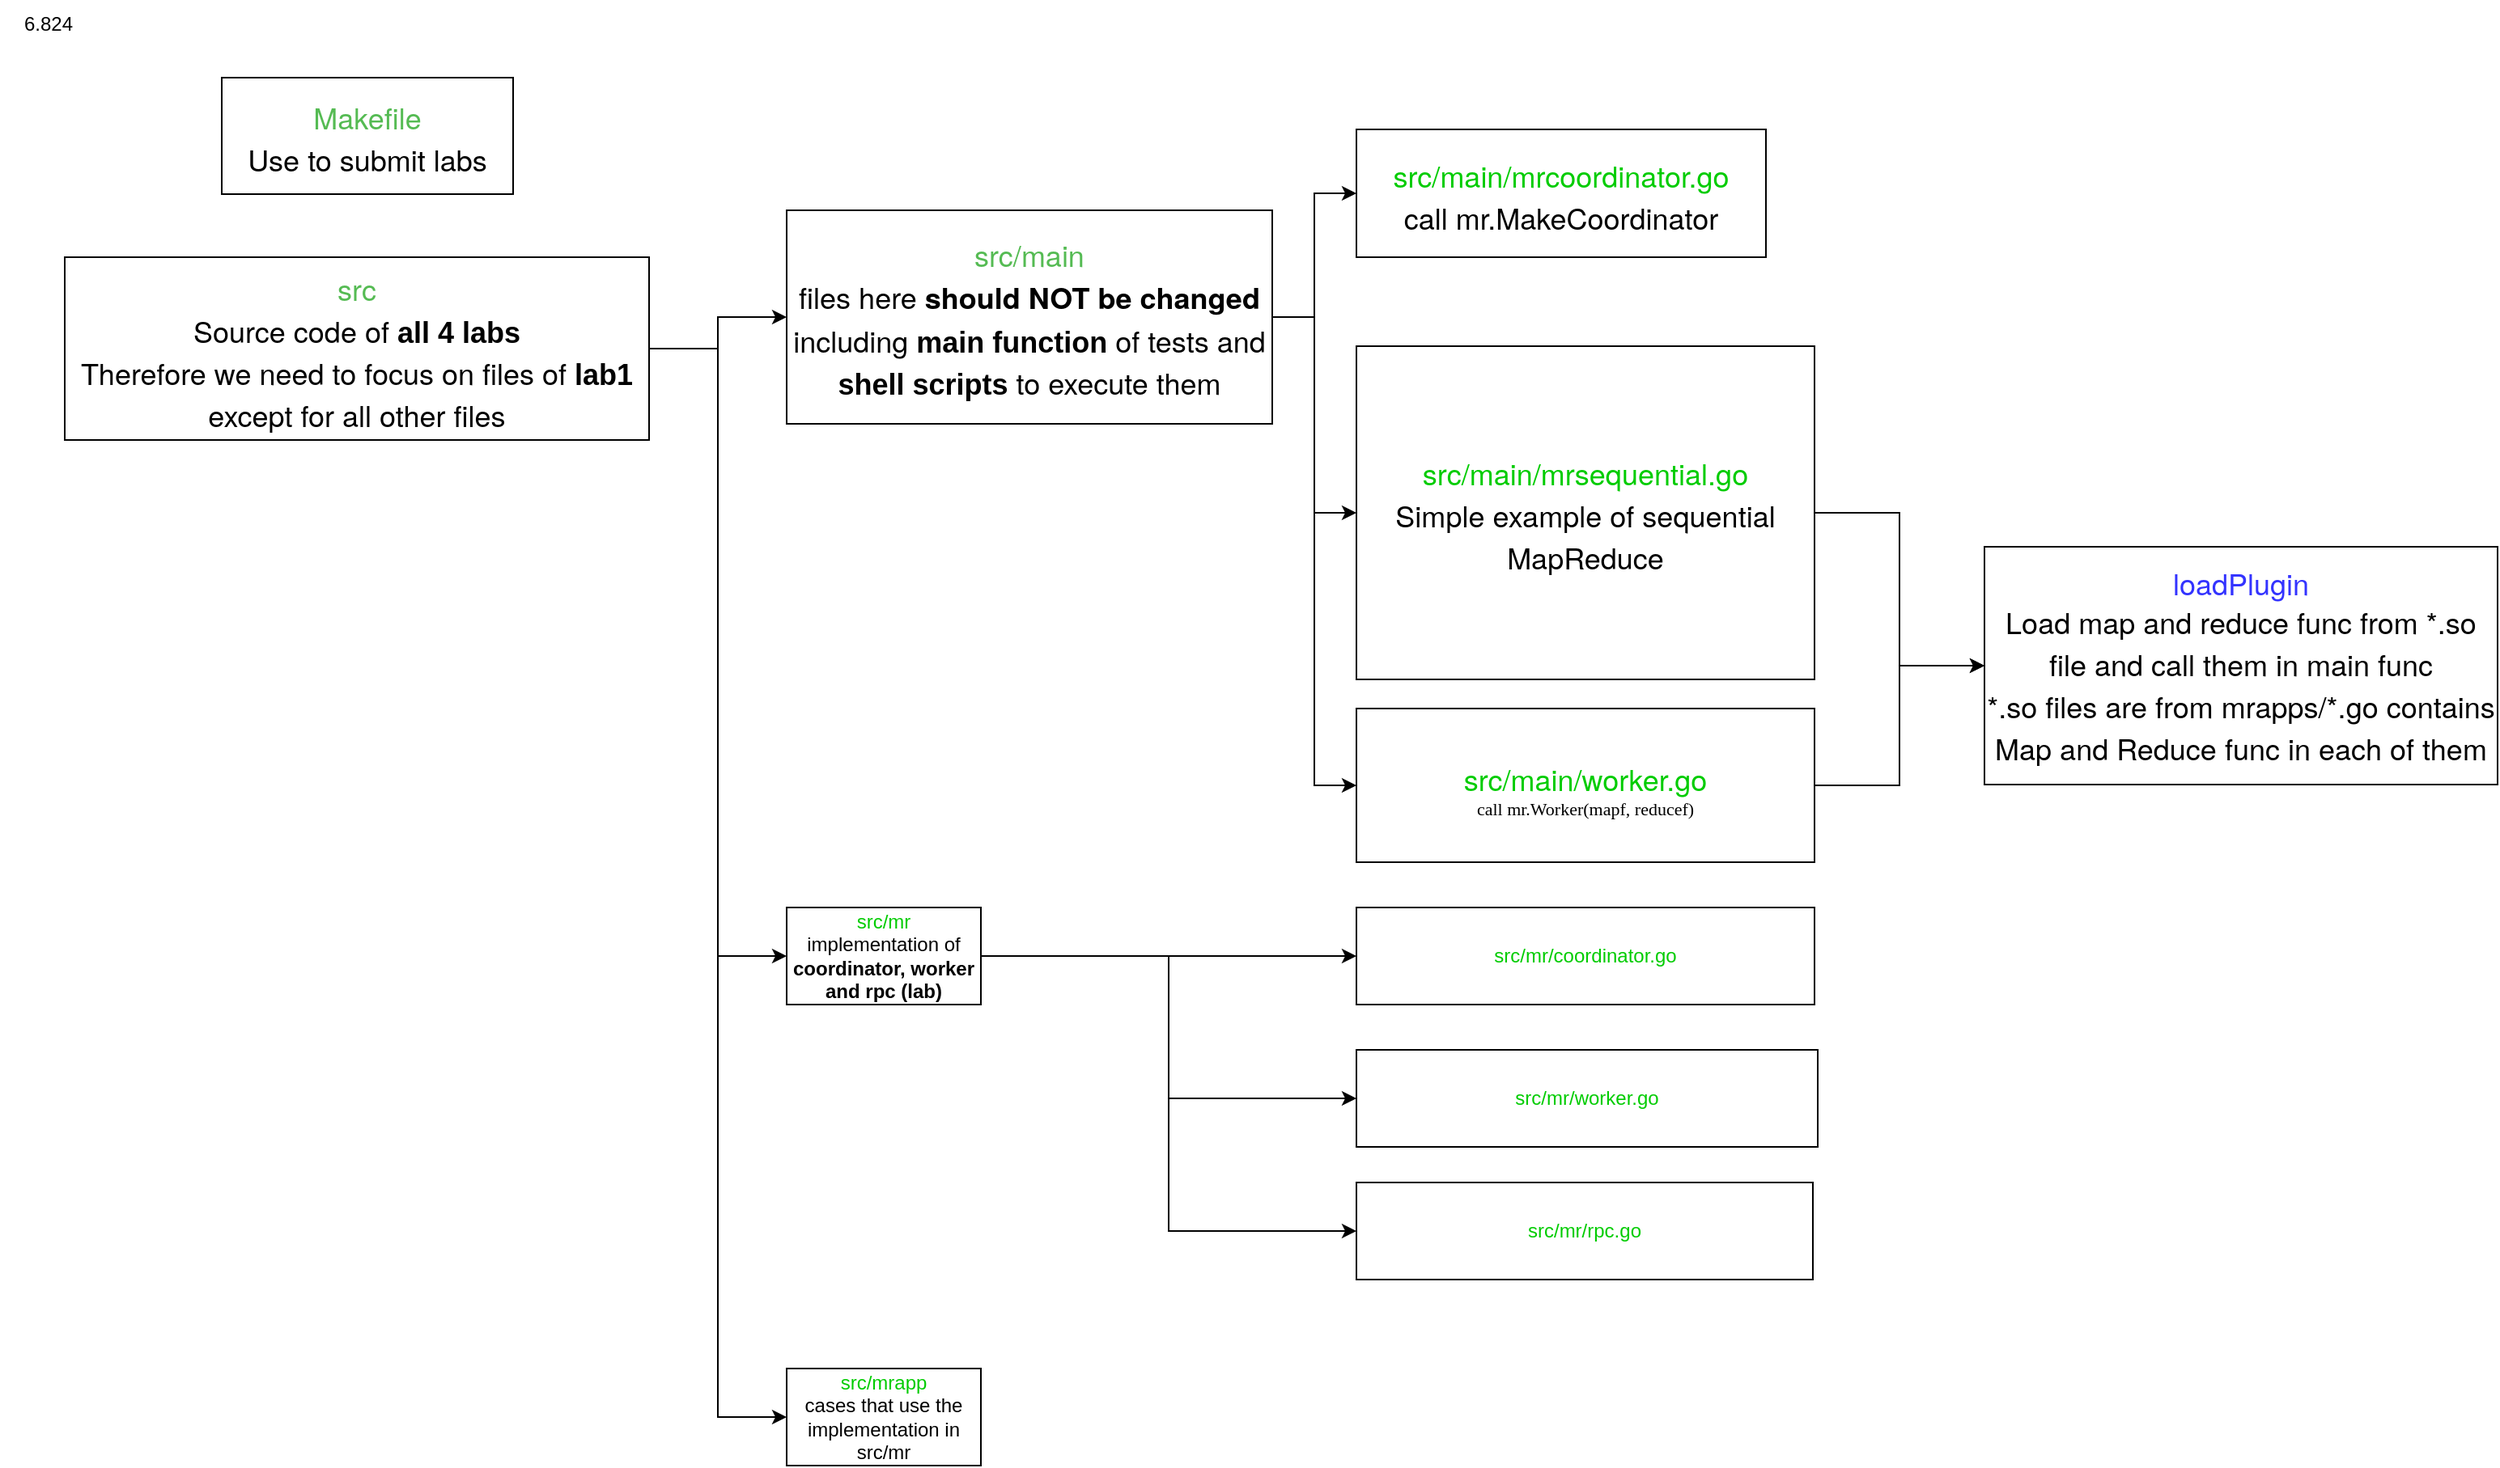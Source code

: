 <mxfile border="50" scale="3" compressed="false" locked="false" version="24.7.13">
  <diagram name="Blank" id="YmL12bMKpDGza6XwsDPr">
    <mxGraphModel dx="954" dy="675" grid="0" gridSize="10" guides="1" tooltips="1" connect="1" arrows="1" fold="1" page="0" pageScale="1" pageWidth="827" pageHeight="1169" background="none" math="1" shadow="0">
      <root>
        <mxCell id="X5NqExCQtvZxIxQ7pmgY-0" />
        <mxCell id="1" parent="X5NqExCQtvZxIxQ7pmgY-0" />
        <mxCell id="5Ag0eonphYoylYQVg6lO-1" value="&lt;p style=&quot;margin: 0.0px 0.0px 0.0px 0.0px; font: 18.0px &#39;Helvetica Neue&#39;; color: #55bb53&quot;&gt;Makefile&lt;/p&gt;&lt;p style=&quot;margin: 0.0px 0.0px 0.0px 0.0px; font: 18.0px &#39;Helvetica Neue&#39;; color: #000000&quot;&gt;Use to submit labs&lt;/p&gt;" style="rounded=0;whiteSpace=wrap;html=1;" parent="1" vertex="1">
          <mxGeometry x="196" y="178" width="180" height="72" as="geometry" />
        </mxCell>
        <mxCell id="5Ag0eonphYoylYQVg6lO-9" style="edgeStyle=orthogonalEdgeStyle;rounded=0;orthogonalLoop=1;jettySize=auto;html=1;entryX=0;entryY=0.5;entryDx=0;entryDy=0;" parent="1" source="5Ag0eonphYoylYQVg6lO-4" target="5Ag0eonphYoylYQVg6lO-8" edge="1">
          <mxGeometry relative="1" as="geometry" />
        </mxCell>
        <mxCell id="3eQM3ifyqoMQTWc-BdJP-3" style="edgeStyle=orthogonalEdgeStyle;rounded=0;orthogonalLoop=1;jettySize=auto;html=1;entryX=0;entryY=0.5;entryDx=0;entryDy=0;" edge="1" parent="1" source="5Ag0eonphYoylYQVg6lO-4" target="3eQM3ifyqoMQTWc-BdJP-2">
          <mxGeometry relative="1" as="geometry" />
        </mxCell>
        <mxCell id="3eQM3ifyqoMQTWc-BdJP-12" style="edgeStyle=orthogonalEdgeStyle;rounded=0;orthogonalLoop=1;jettySize=auto;html=1;entryX=0;entryY=0.5;entryDx=0;entryDy=0;" edge="1" parent="1" source="5Ag0eonphYoylYQVg6lO-4" target="3eQM3ifyqoMQTWc-BdJP-11">
          <mxGeometry relative="1" as="geometry" />
        </mxCell>
        <mxCell id="5Ag0eonphYoylYQVg6lO-4" value="&lt;p style=&quot;margin: 0px; font-style: normal; font-variant-caps: normal; font-stretch: normal; font-size: 18px; line-height: normal; font-family: &amp;quot;Helvetica Neue&amp;quot;; font-size-adjust: none; font-kerning: auto; font-variant-alternates: normal; font-variant-ligatures: normal; font-variant-numeric: normal; font-variant-east-asian: normal; font-variant-position: normal; font-variant-emoji: normal; font-feature-settings: normal; font-optical-sizing: auto; font-variation-settings: normal; color: rgb(85, 187, 83);&quot;&gt;src&lt;/p&gt;&lt;p style=&quot;margin: 0px; font-style: normal; font-variant-caps: normal; font-stretch: normal; font-size: 18px; line-height: normal; font-family: &amp;quot;Helvetica Neue&amp;quot;; font-size-adjust: none; font-kerning: auto; font-variant-alternates: normal; font-variant-ligatures: normal; font-variant-numeric: normal; font-variant-east-asian: normal; font-variant-position: normal; font-variant-emoji: normal; font-feature-settings: normal; font-optical-sizing: auto; font-variation-settings: normal;&quot;&gt;Source code of &lt;span style=&quot;font-style: normal; font-variant-caps: normal; font-stretch: normal; line-height: normal; font-family: Helvetica; font-size-adjust: none; font-kerning: auto; font-variant-alternates: normal; font-variant-ligatures: normal; font-variant-numeric: normal; font-variant-east-asian: normal; font-variant-position: normal; font-variant-emoji: normal; font-feature-settings: normal; font-optical-sizing: auto; font-variation-settings: normal;&quot;&gt;&lt;b&gt;all 4 labs&lt;/b&gt;&lt;/span&gt;&lt;/p&gt;&lt;p style=&quot;margin: 0px; font-style: normal; font-variant-caps: normal; font-stretch: normal; font-size: 18px; line-height: normal; font-family: &amp;quot;Helvetica Neue&amp;quot;; font-size-adjust: none; font-kerning: auto; font-variant-alternates: normal; font-variant-ligatures: normal; font-variant-numeric: normal; font-variant-east-asian: normal; font-variant-position: normal; font-variant-emoji: normal; font-feature-settings: normal; font-optical-sizing: auto; font-variation-settings: normal;&quot;&gt;Therefore we need to focus on files of &lt;span style=&quot;font-style: normal; font-variant-caps: normal; font-stretch: normal; line-height: normal; font-family: Helvetica; font-size-adjust: none; font-kerning: auto; font-variant-alternates: normal; font-variant-ligatures: normal; font-variant-numeric: normal; font-variant-east-asian: normal; font-variant-position: normal; font-variant-emoji: normal; font-feature-settings: normal; font-optical-sizing: auto; font-variation-settings: normal;&quot;&gt;&lt;b&gt;lab1&lt;/b&gt;&lt;/span&gt; except for all other files&lt;/p&gt;" style="rounded=0;whiteSpace=wrap;html=1;" parent="1" vertex="1">
          <mxGeometry x="99" y="289" width="361" height="113" as="geometry" />
        </mxCell>
        <mxCell id="5Ag0eonphYoylYQVg6lO-7" value="6.824" style="text;html=1;align=center;verticalAlign=middle;whiteSpace=wrap;rounded=0;" parent="1" vertex="1">
          <mxGeometry x="59" y="130" width="60" height="30" as="geometry" />
        </mxCell>
        <mxCell id="5Ag0eonphYoylYQVg6lO-13" style="edgeStyle=orthogonalEdgeStyle;rounded=0;orthogonalLoop=1;jettySize=auto;html=1;entryX=0;entryY=0.5;entryDx=0;entryDy=0;" parent="1" source="5Ag0eonphYoylYQVg6lO-8" target="5Ag0eonphYoylYQVg6lO-10" edge="1">
          <mxGeometry relative="1" as="geometry" />
        </mxCell>
        <mxCell id="5Ag0eonphYoylYQVg6lO-14" style="edgeStyle=orthogonalEdgeStyle;rounded=0;orthogonalLoop=1;jettySize=auto;html=1;entryX=0;entryY=0.5;entryDx=0;entryDy=0;" parent="1" source="5Ag0eonphYoylYQVg6lO-8" target="5Ag0eonphYoylYQVg6lO-12" edge="1">
          <mxGeometry relative="1" as="geometry" />
        </mxCell>
        <mxCell id="5Ag0eonphYoylYQVg6lO-20" style="edgeStyle=orthogonalEdgeStyle;rounded=0;orthogonalLoop=1;jettySize=auto;html=1;entryX=0;entryY=0.5;entryDx=0;entryDy=0;" parent="1" source="5Ag0eonphYoylYQVg6lO-8" target="5Ag0eonphYoylYQVg6lO-19" edge="1">
          <mxGeometry relative="1" as="geometry" />
        </mxCell>
        <mxCell id="5Ag0eonphYoylYQVg6lO-8" value="&lt;p style=&quot;margin: 0px; font-style: normal; font-variant-caps: normal; font-stretch: normal; font-size: 18px; line-height: normal; font-family: &amp;quot;Helvetica Neue&amp;quot;; font-size-adjust: none; font-kerning: auto; font-variant-alternates: normal; font-variant-ligatures: normal; font-variant-numeric: normal; font-variant-east-asian: normal; font-variant-position: normal; font-variant-emoji: normal; font-feature-settings: normal; font-optical-sizing: auto; font-variation-settings: normal; color: rgb(85, 187, 83);&quot;&gt;src/main&lt;/p&gt;&lt;p style=&quot;margin: 0px; font-style: normal; font-variant-caps: normal; font-stretch: normal; font-size: 18px; line-height: normal; font-family: &amp;quot;Helvetica Neue&amp;quot;; font-size-adjust: none; font-kerning: auto; font-variant-alternates: normal; font-variant-ligatures: normal; font-variant-numeric: normal; font-variant-east-asian: normal; font-variant-position: normal; font-variant-emoji: normal; font-feature-settings: normal; font-optical-sizing: auto; font-variation-settings: normal;&quot;&gt;files here&amp;nbsp;&lt;b&gt;should NOT be changed&lt;/b&gt;&lt;/p&gt;&lt;p style=&quot;margin: 0px; font-style: normal; font-variant-caps: normal; font-stretch: normal; font-size: 18px; line-height: normal; font-family: &amp;quot;Helvetica Neue&amp;quot;; font-size-adjust: none; font-kerning: auto; font-variant-alternates: normal; font-variant-ligatures: normal; font-variant-numeric: normal; font-variant-east-asian: normal; font-variant-position: normal; font-variant-emoji: normal; font-feature-settings: normal; font-optical-sizing: auto; font-variation-settings: normal;&quot;&gt;including &lt;span style=&quot;font-style: normal; font-variant-caps: normal; font-stretch: normal; line-height: normal; font-family: Helvetica; font-size-adjust: none; font-kerning: auto; font-variant-alternates: normal; font-variant-ligatures: normal; font-variant-numeric: normal; font-variant-east-asian: normal; font-variant-position: normal; font-variant-emoji: normal; font-feature-settings: normal; font-optical-sizing: auto; font-variation-settings: normal;&quot;&gt;&lt;b&gt;main function&lt;/b&gt;&lt;/span&gt; of tests and &lt;span style=&quot;font-style: normal; font-variant-caps: normal; font-stretch: normal; line-height: normal; font-family: Helvetica; font-size-adjust: none; font-kerning: auto; font-variant-alternates: normal; font-variant-ligatures: normal; font-variant-numeric: normal; font-variant-east-asian: normal; font-variant-position: normal; font-variant-emoji: normal; font-feature-settings: normal; font-optical-sizing: auto; font-variation-settings: normal;&quot;&gt;&lt;b&gt;shell scripts &lt;/b&gt;&lt;/span&gt;to execute them&lt;/p&gt;" style="rounded=0;whiteSpace=wrap;html=1;" parent="1" vertex="1">
          <mxGeometry x="545" y="260" width="300" height="132" as="geometry" />
        </mxCell>
        <mxCell id="5Ag0eonphYoylYQVg6lO-10" value="&lt;p style=&quot;margin: 0px; font-style: normal; font-variant-caps: normal; font-stretch: normal; font-size: 18px; line-height: normal; font-family: &amp;quot;Helvetica Neue&amp;quot;; font-size-adjust: none; font-kerning: auto; font-variant-alternates: normal; font-variant-ligatures: normal; font-variant-numeric: normal; font-variant-east-asian: normal; font-variant-position: normal; font-variant-emoji: normal; font-feature-settings: normal; font-optical-sizing: auto; font-variation-settings: normal;&quot;&gt;&lt;font color=&quot;#00cc00&quot;&gt;src/main/mrcoordinator.go&lt;/font&gt;&lt;/p&gt;&lt;p style=&quot;margin: 0px; font-style: normal; font-variant-caps: normal; font-stretch: normal; font-size: 18px; line-height: normal; font-family: &amp;quot;Helvetica Neue&amp;quot;; font-size-adjust: none; font-kerning: auto; font-variant-alternates: normal; font-variant-ligatures: normal; font-variant-numeric: normal; font-variant-east-asian: normal; font-variant-position: normal; font-variant-emoji: normal; font-feature-settings: normal; font-optical-sizing: auto; font-variation-settings: normal;&quot;&gt;call mr.MakeCoordinator&lt;/p&gt;" style="rounded=0;whiteSpace=wrap;html=1;" parent="1" vertex="1">
          <mxGeometry x="897" y="210" width="253" height="79" as="geometry" />
        </mxCell>
        <mxCell id="5Ag0eonphYoylYQVg6lO-24" style="edgeStyle=orthogonalEdgeStyle;rounded=0;orthogonalLoop=1;jettySize=auto;html=1;entryX=0;entryY=0.5;entryDx=0;entryDy=0;" parent="1" source="5Ag0eonphYoylYQVg6lO-12" target="5Ag0eonphYoylYQVg6lO-16" edge="1">
          <mxGeometry relative="1" as="geometry" />
        </mxCell>
        <mxCell id="5Ag0eonphYoylYQVg6lO-12" value="&lt;p style=&quot;margin: 0px; font-style: normal; font-variant-caps: normal; font-stretch: normal; font-size: 18px; line-height: normal; font-family: &amp;quot;Helvetica Neue&amp;quot;; font-size-adjust: none; font-kerning: auto; font-variant-alternates: normal; font-variant-ligatures: normal; font-variant-numeric: normal; font-variant-east-asian: normal; font-variant-position: normal; font-variant-emoji: normal; font-feature-settings: normal; font-optical-sizing: auto; font-variation-settings: normal;&quot;&gt;&lt;font color=&quot;#00cc00&quot;&gt;src/main/mrsequential.go&lt;/font&gt;&lt;/p&gt;&lt;p style=&quot;margin: 0px; font-style: normal; font-variant-caps: normal; font-stretch: normal; font-size: 18px; line-height: normal; font-family: &amp;quot;Helvetica Neue&amp;quot;; font-size-adjust: none; font-kerning: auto; font-variant-alternates: normal; font-variant-ligatures: normal; font-variant-numeric: normal; font-variant-east-asian: normal; font-variant-position: normal; font-variant-emoji: normal; font-feature-settings: normal; font-optical-sizing: auto; font-variation-settings: normal;&quot;&gt;Simple example of sequential MapReduce&lt;/p&gt;" style="rounded=0;whiteSpace=wrap;html=1;" parent="1" vertex="1">
          <mxGeometry x="897" y="344" width="283" height="206" as="geometry" />
        </mxCell>
        <mxCell id="5Ag0eonphYoylYQVg6lO-16" value="&lt;span style=&quot;caret-color: rgb(0, 204, 0); font-family: &amp;quot;Helvetica Neue&amp;quot;; font-size: 18px;&quot;&gt;&lt;font color=&quot;#3333ff&quot;&gt;loadPlugin&lt;/font&gt;&lt;/span&gt;&lt;br&gt;&lt;div&gt;&lt;p style=&quot;margin: 0px; font-stretch: normal; font-size: 18px; line-height: normal; font-family: &amp;quot;Helvetica Neue&amp;quot;; font-size-adjust: none; font-kerning: auto; font-variant-alternates: normal; font-variant-ligatures: normal; font-variant-numeric: normal; font-variant-east-asian: normal; font-variant-position: normal; font-feature-settings: normal; font-optical-sizing: auto; font-variation-settings: normal;&quot;&gt;Load map and reduce func from *.so file and call them in main func&lt;/p&gt;&lt;p style=&quot;margin: 0px; font-stretch: normal; font-size: 18px; line-height: normal; font-family: &amp;quot;Helvetica Neue&amp;quot;; font-size-adjust: none; font-kerning: auto; font-variant-alternates: normal; font-variant-ligatures: normal; font-variant-numeric: normal; font-variant-east-asian: normal; font-variant-position: normal; font-feature-settings: normal; font-optical-sizing: auto; font-variation-settings: normal;&quot;&gt;*.so files are from mrapps/*.go contains Map and Reduce func in each of them&lt;/p&gt;&lt;/div&gt;" style="rounded=0;whiteSpace=wrap;html=1;" parent="1" vertex="1">
          <mxGeometry x="1285" y="468" width="317" height="147" as="geometry" />
        </mxCell>
        <mxCell id="5Ag0eonphYoylYQVg6lO-25" style="edgeStyle=orthogonalEdgeStyle;rounded=0;orthogonalLoop=1;jettySize=auto;html=1;entryX=0;entryY=0.5;entryDx=0;entryDy=0;" parent="1" source="5Ag0eonphYoylYQVg6lO-19" target="5Ag0eonphYoylYQVg6lO-16" edge="1">
          <mxGeometry relative="1" as="geometry" />
        </mxCell>
        <mxCell id="5Ag0eonphYoylYQVg6lO-19" value="&lt;p style=&quot;margin: 0px; font-style: normal; font-variant-caps: normal; font-stretch: normal; font-size: 18px; line-height: normal; font-family: &amp;quot;Helvetica Neue&amp;quot;; font-size-adjust: none; font-kerning: auto; font-variant-alternates: normal; font-variant-ligatures: normal; font-variant-numeric: normal; font-variant-east-asian: normal; font-variant-position: normal; font-variant-emoji: normal; font-feature-settings: normal; font-optical-sizing: auto; font-variation-settings: normal;&quot;&gt;&lt;font color=&quot;#00cc00&quot;&gt;src/main/worker.go&lt;/font&gt;&lt;/p&gt;&lt;p style=&quot;margin: 0px; font-style: normal; font-variant-caps: normal; font-stretch: normal; font-size: 11px; line-height: normal; font-family: Menlo; font-size-adjust: none; font-kerning: auto; font-variant-alternates: normal; font-variant-ligatures: normal; font-variant-numeric: normal; font-variant-east-asian: normal; font-variant-position: normal; font-variant-emoji: normal; font-feature-settings: normal; font-optical-sizing: auto; font-variation-settings: normal;&quot;&gt;&lt;span style=&quot;font-variant-ligatures: no-common-ligatures&quot;&gt;call mr.Worker(mapf, reducef)&lt;/span&gt;&lt;/p&gt;" style="rounded=0;whiteSpace=wrap;html=1;" parent="1" vertex="1">
          <mxGeometry x="897" y="568" width="283" height="95" as="geometry" />
        </mxCell>
        <mxCell id="3eQM3ifyqoMQTWc-BdJP-5" style="edgeStyle=orthogonalEdgeStyle;rounded=0;orthogonalLoop=1;jettySize=auto;html=1;entryX=0;entryY=0.5;entryDx=0;entryDy=0;" edge="1" parent="1" source="3eQM3ifyqoMQTWc-BdJP-2" target="3eQM3ifyqoMQTWc-BdJP-4">
          <mxGeometry relative="1" as="geometry" />
        </mxCell>
        <mxCell id="3eQM3ifyqoMQTWc-BdJP-8" style="edgeStyle=orthogonalEdgeStyle;rounded=0;orthogonalLoop=1;jettySize=auto;html=1;exitX=1;exitY=0.5;exitDx=0;exitDy=0;entryX=0;entryY=0.5;entryDx=0;entryDy=0;" edge="1" parent="1" source="3eQM3ifyqoMQTWc-BdJP-2" target="3eQM3ifyqoMQTWc-BdJP-6">
          <mxGeometry relative="1" as="geometry" />
        </mxCell>
        <mxCell id="3eQM3ifyqoMQTWc-BdJP-9" style="edgeStyle=orthogonalEdgeStyle;rounded=0;orthogonalLoop=1;jettySize=auto;html=1;entryX=0;entryY=0.5;entryDx=0;entryDy=0;" edge="1" parent="1" source="3eQM3ifyqoMQTWc-BdJP-2" target="3eQM3ifyqoMQTWc-BdJP-7">
          <mxGeometry relative="1" as="geometry" />
        </mxCell>
        <mxCell id="3eQM3ifyqoMQTWc-BdJP-2" value="&lt;font color=&quot;#00cc00&quot;&gt;src/mr&lt;/font&gt;&lt;div&gt;implementation of &lt;b&gt;coordinator, worker and rpc (lab)&lt;/b&gt;&lt;/div&gt;" style="rounded=0;whiteSpace=wrap;html=1;" vertex="1" parent="1">
          <mxGeometry x="545" y="691" width="120" height="60" as="geometry" />
        </mxCell>
        <mxCell id="3eQM3ifyqoMQTWc-BdJP-4" value="&lt;font color=&quot;#00cc00&quot;&gt;src/mr/coordinator.go&lt;/font&gt;" style="rounded=0;whiteSpace=wrap;html=1;" vertex="1" parent="1">
          <mxGeometry x="897" y="691" width="283" height="60" as="geometry" />
        </mxCell>
        <mxCell id="3eQM3ifyqoMQTWc-BdJP-6" value="&lt;font color=&quot;#00cc00&quot;&gt;src/mr/worker.go&lt;/font&gt;" style="rounded=0;whiteSpace=wrap;html=1;" vertex="1" parent="1">
          <mxGeometry x="897" y="779" width="285" height="60" as="geometry" />
        </mxCell>
        <mxCell id="3eQM3ifyqoMQTWc-BdJP-7" value="&lt;font color=&quot;#00cc00&quot;&gt;src/mr/rpc.go&lt;/font&gt;" style="rounded=0;whiteSpace=wrap;html=1;" vertex="1" parent="1">
          <mxGeometry x="897" y="861" width="282" height="60" as="geometry" />
        </mxCell>
        <mxCell id="3eQM3ifyqoMQTWc-BdJP-11" value="&lt;font color=&quot;#00cc00&quot;&gt;src/mrapp&lt;/font&gt;&lt;div&gt;cases that use the implementation in src/mr&lt;/div&gt;" style="rounded=0;whiteSpace=wrap;html=1;" vertex="1" parent="1">
          <mxGeometry x="545" y="976" width="120" height="60" as="geometry" />
        </mxCell>
      </root>
    </mxGraphModel>
  </diagram>
</mxfile>
